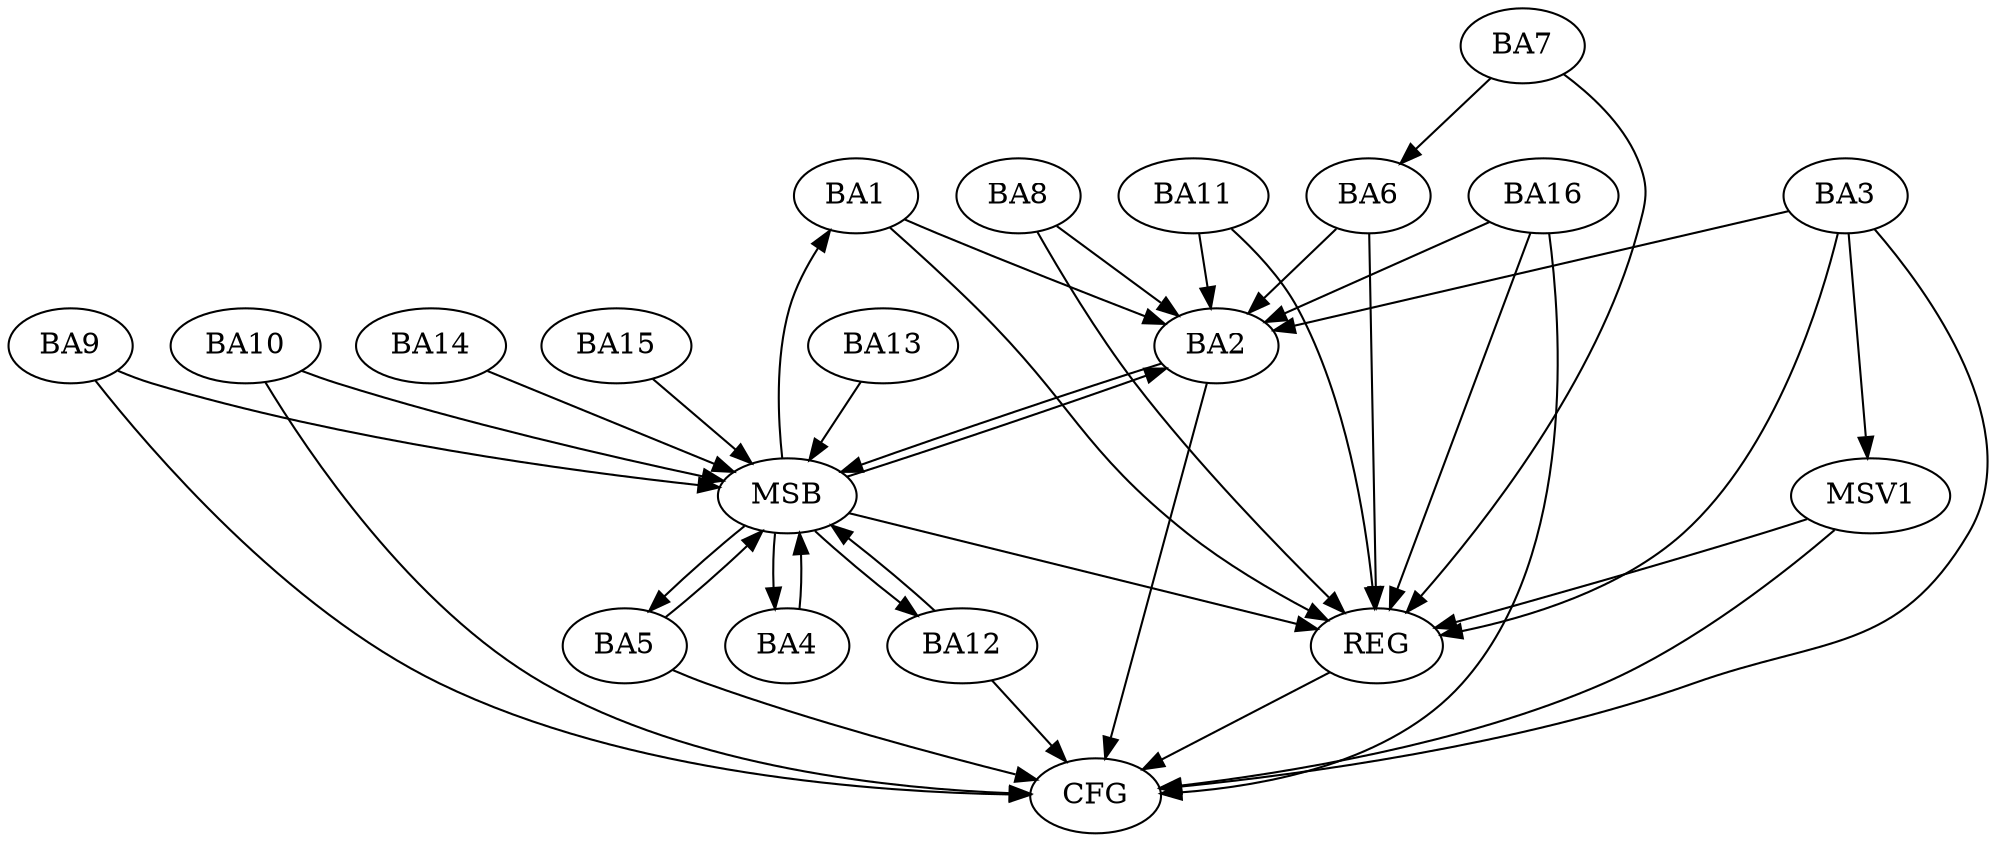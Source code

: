 strict digraph G {
  BA1 [ label="BA1" ];
  BA2 [ label="BA2" ];
  BA3 [ label="BA3" ];
  BA4 [ label="BA4" ];
  BA5 [ label="BA5" ];
  BA6 [ label="BA6" ];
  BA7 [ label="BA7" ];
  BA8 [ label="BA8" ];
  BA9 [ label="BA9" ];
  BA10 [ label="BA10" ];
  BA11 [ label="BA11" ];
  BA12 [ label="BA12" ];
  BA13 [ label="BA13" ];
  BA14 [ label="BA14" ];
  BA15 [ label="BA15" ];
  BA16 [ label="BA16" ];
  REG [ label="REG" ];
  MSB [ label="MSB" ];
  CFG [ label="CFG" ];
  MSV1 [ label="MSV1" ];
  BA1 -> BA2;
  BA3 -> BA2;
  BA6 -> BA2;
  BA7 -> BA6;
  BA8 -> BA2;
  BA11 -> BA2;
  BA16 -> BA2;
  BA1 -> REG;
  BA3 -> REG;
  BA6 -> REG;
  BA7 -> REG;
  BA8 -> REG;
  BA11 -> REG;
  BA16 -> REG;
  BA2 -> MSB;
  MSB -> BA1;
  MSB -> REG;
  BA4 -> MSB;
  MSB -> BA2;
  BA5 -> MSB;
  BA9 -> MSB;
  BA10 -> MSB;
  MSB -> BA4;
  BA12 -> MSB;
  MSB -> BA5;
  BA13 -> MSB;
  MSB -> BA12;
  BA14 -> MSB;
  BA15 -> MSB;
  BA9 -> CFG;
  BA3 -> CFG;
  BA16 -> CFG;
  BA5 -> CFG;
  BA12 -> CFG;
  BA10 -> CFG;
  BA2 -> CFG;
  REG -> CFG;
  BA3 -> MSV1;
  MSV1 -> REG;
  MSV1 -> CFG;
}
